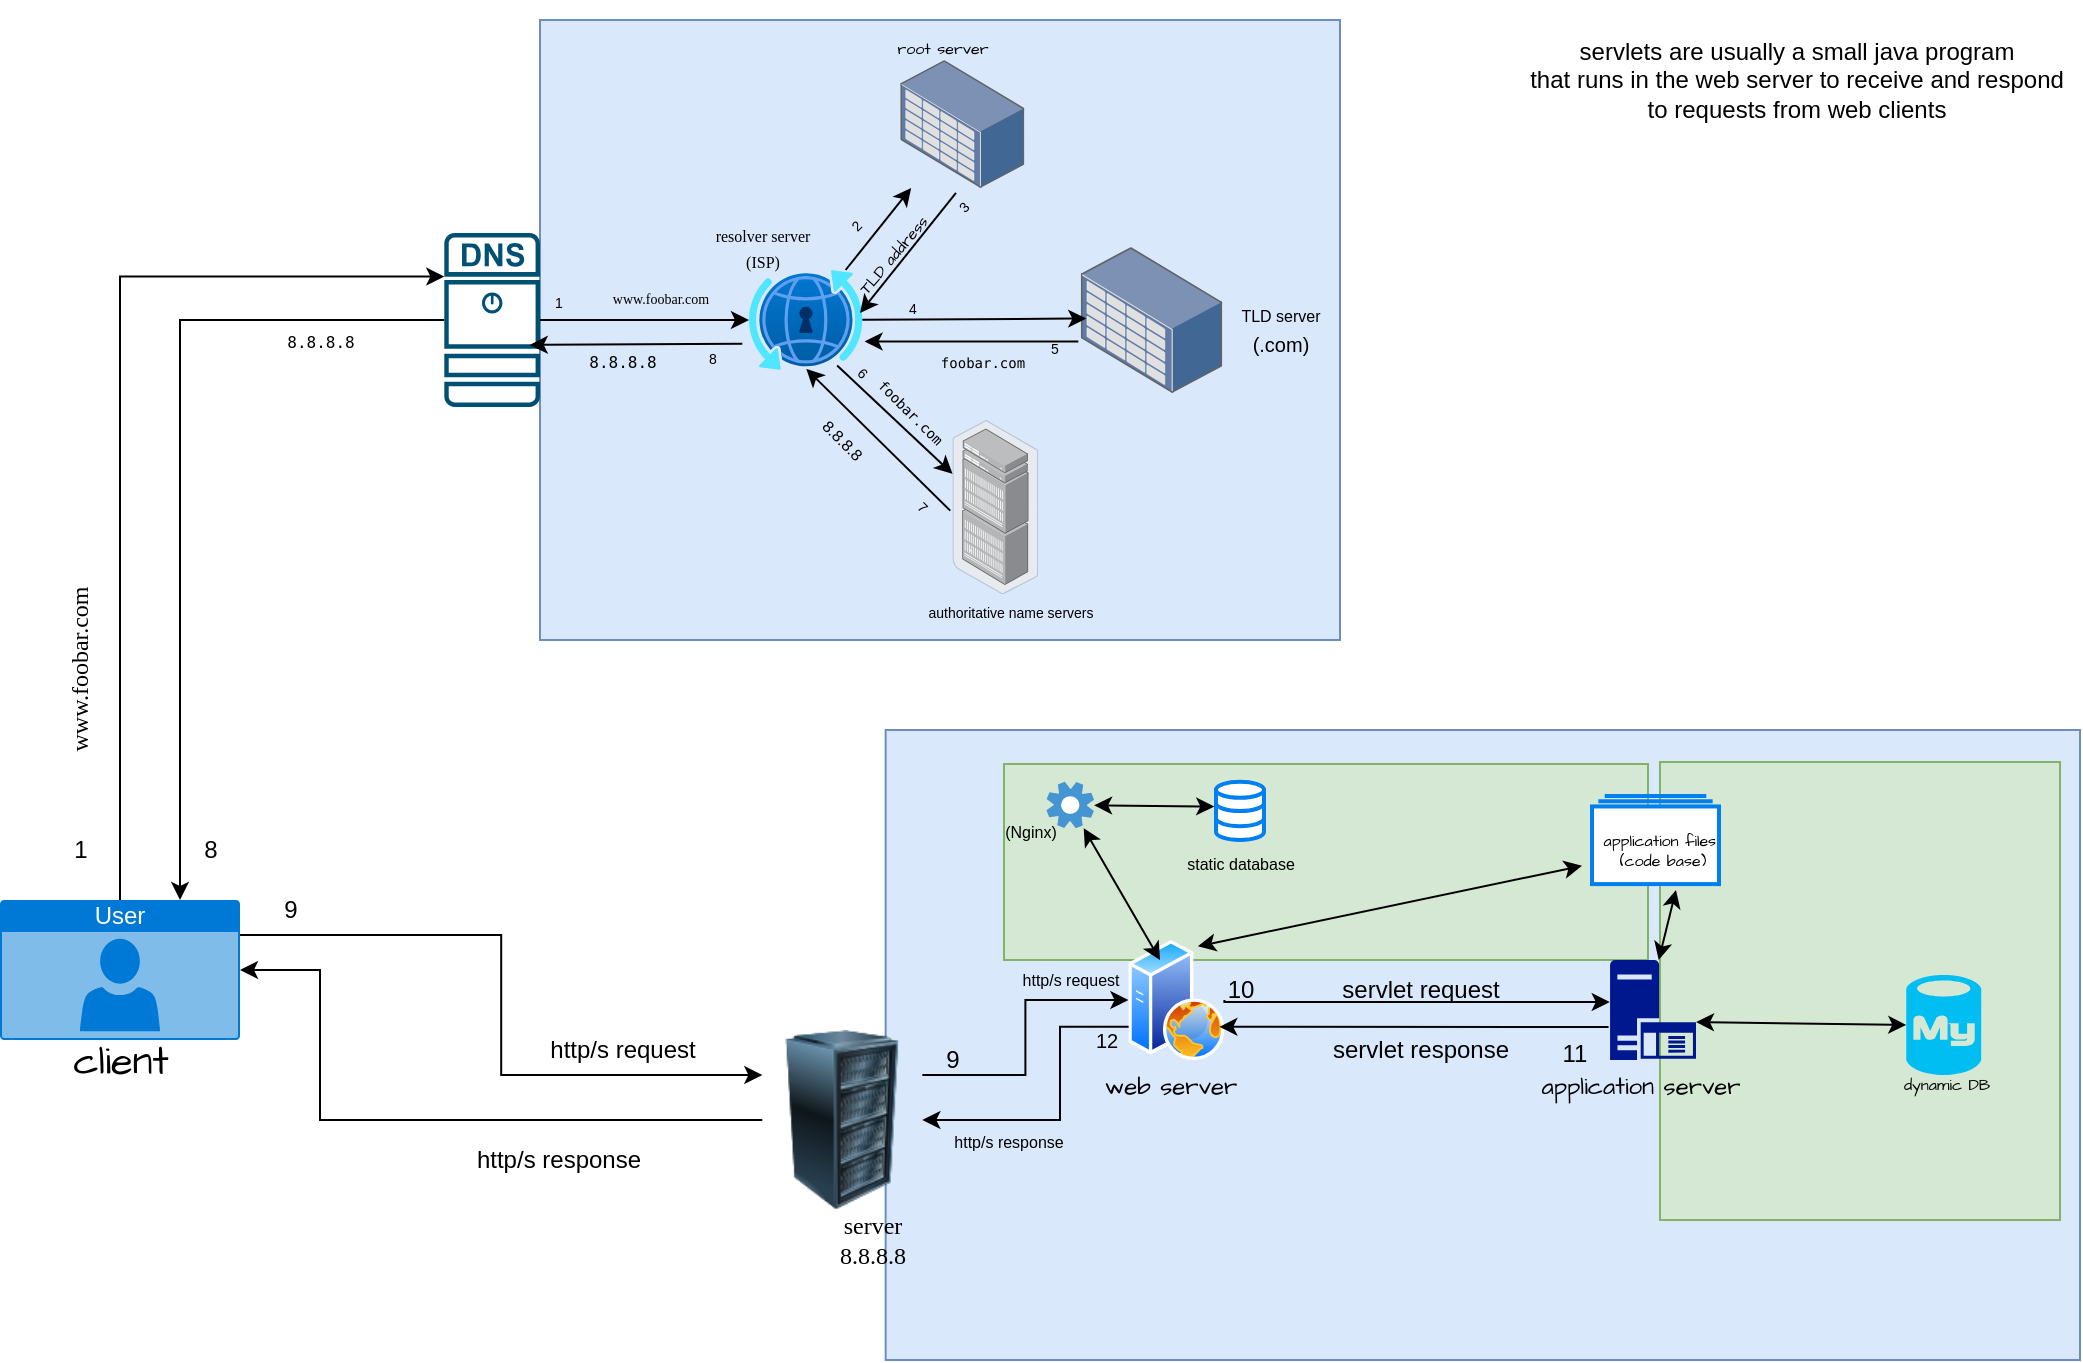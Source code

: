 <mxfile version="21.6.9" type="google">
  <diagram name="Page-1" id="xzg7ArDctdNY0dsmXSv6">
    <mxGraphModel grid="0" page="0" gridSize="10" guides="1" tooltips="1" connect="1" arrows="1" fold="1" pageScale="1" pageWidth="850" pageHeight="1100" math="0" shadow="0">
      <root>
        <mxCell id="0" />
        <mxCell id="1" parent="0" />
        <mxCell id="V3iOzKDFbdUMj6TOhD_W-8" value="" style="rounded=0;whiteSpace=wrap;html=1;fillColor=#dae8fc;strokeColor=#6c8ebf;" vertex="1" parent="1">
          <mxGeometry x="302.82" y="735" width="597.18" height="315" as="geometry" />
        </mxCell>
        <mxCell id="uDKXR9ngatvno00agGEQ-102" value="" style="rounded=0;whiteSpace=wrap;html=1;fillColor=#d5e8d4;strokeColor=#82b366;" vertex="1" parent="1">
          <mxGeometry x="690" y="751" width="200" height="229" as="geometry" />
        </mxCell>
        <mxCell id="uDKXR9ngatvno00agGEQ-91" value="" style="rounded=0;whiteSpace=wrap;html=1;fillColor=#d5e8d4;strokeColor=#82b366;" vertex="1" parent="1">
          <mxGeometry x="362" y="752" width="322" height="98" as="geometry" />
        </mxCell>
        <mxCell id="uDKXR9ngatvno00agGEQ-77" value="" style="rounded=0;whiteSpace=wrap;html=1;fillColor=#dae8fc;strokeColor=#6c8ebf;" vertex="1" parent="1">
          <mxGeometry x="130" y="380" width="400" height="310" as="geometry" />
        </mxCell>
        <mxCell id="uDKXR9ngatvno00agGEQ-33" style="edgeStyle=orthogonalEdgeStyle;rounded=0;orthogonalLoop=1;jettySize=auto;html=1;exitX=0.5;exitY=0;exitDx=0;exitDy=0;exitPerimeter=0;entryX=0;entryY=0.25;entryDx=0;entryDy=0;entryPerimeter=0;" edge="1" parent="1" source="uDKXR9ngatvno00agGEQ-2" target="uDKXR9ngatvno00agGEQ-32">
          <mxGeometry relative="1" as="geometry" />
        </mxCell>
        <mxCell id="uDKXR9ngatvno00agGEQ-80" style="edgeStyle=orthogonalEdgeStyle;rounded=0;orthogonalLoop=1;jettySize=auto;html=1;exitX=1;exitY=0.25;exitDx=0;exitDy=0;exitPerimeter=0;entryX=0;entryY=0.25;entryDx=0;entryDy=0;" edge="1" parent="1" source="uDKXR9ngatvno00agGEQ-2" target="uDKXR9ngatvno00agGEQ-3">
          <mxGeometry relative="1" as="geometry" />
        </mxCell>
        <mxCell id="uDKXR9ngatvno00agGEQ-2" value="User" style="html=1;whiteSpace=wrap;strokeColor=none;fillColor=#0079D6;labelPosition=center;verticalLabelPosition=middle;verticalAlign=top;align=center;fontSize=12;outlineConnect=0;spacingTop=-6;fontColor=#FFFFFF;shape=mxgraph.sitemap.user;rounded=0;" vertex="1" parent="1">
          <mxGeometry x="-140" y="820" width="120" height="70" as="geometry" />
        </mxCell>
        <mxCell id="uDKXR9ngatvno00agGEQ-82" style="edgeStyle=orthogonalEdgeStyle;rounded=0;orthogonalLoop=1;jettySize=auto;html=1;" edge="1" parent="1" source="uDKXR9ngatvno00agGEQ-3" target="uDKXR9ngatvno00agGEQ-2">
          <mxGeometry relative="1" as="geometry">
            <Array as="points">
              <mxPoint x="20" y="930" />
              <mxPoint x="20" y="855" />
            </Array>
          </mxGeometry>
        </mxCell>
        <mxCell id="uDKXR9ngatvno00agGEQ-97" style="edgeStyle=orthogonalEdgeStyle;rounded=0;orthogonalLoop=1;jettySize=auto;html=1;exitX=1;exitY=0.25;exitDx=0;exitDy=0;entryX=0;entryY=0.5;entryDx=0;entryDy=0;" edge="1" parent="1" source="uDKXR9ngatvno00agGEQ-3" target="uDKXR9ngatvno00agGEQ-5">
          <mxGeometry relative="1" as="geometry" />
        </mxCell>
        <mxCell id="uDKXR9ngatvno00agGEQ-3" value="" style="image;html=1;image=img/lib/clip_art/computers/Server_Rack_128x128.png;rounded=0;" vertex="1" parent="1">
          <mxGeometry x="241.16" y="885" width="80" height="90" as="geometry" />
        </mxCell>
        <mxCell id="uDKXR9ngatvno00agGEQ-101" style="edgeStyle=orthogonalEdgeStyle;rounded=0;orthogonalLoop=1;jettySize=auto;html=1;exitX=1;exitY=0.5;exitDx=0;exitDy=0;entryX=-0.003;entryY=0.42;entryDx=0;entryDy=0;entryPerimeter=0;" edge="1" parent="1" source="uDKXR9ngatvno00agGEQ-5" target="uDKXR9ngatvno00agGEQ-99">
          <mxGeometry relative="1" as="geometry">
            <Array as="points">
              <mxPoint x="472" y="871" />
            </Array>
          </mxGeometry>
        </mxCell>
        <mxCell id="V3iOzKDFbdUMj6TOhD_W-13" style="edgeStyle=orthogonalEdgeStyle;rounded=0;orthogonalLoop=1;jettySize=auto;html=1;exitX=0;exitY=0.75;exitDx=0;exitDy=0;" edge="1" parent="1" source="uDKXR9ngatvno00agGEQ-5" target="uDKXR9ngatvno00agGEQ-3">
          <mxGeometry relative="1" as="geometry">
            <Array as="points">
              <mxPoint x="390" y="883" />
              <mxPoint x="390" y="930" />
            </Array>
          </mxGeometry>
        </mxCell>
        <mxCell id="uDKXR9ngatvno00agGEQ-5" value="" style="image;aspect=fixed;perimeter=ellipsePerimeter;html=1;align=center;shadow=0;dashed=0;spacingTop=3;image=img/lib/active_directory/web_server.svg;rounded=0;" vertex="1" parent="1">
          <mxGeometry x="424.21" y="840" width="48" height="60" as="geometry" />
        </mxCell>
        <mxCell id="uDKXR9ngatvno00agGEQ-9" value="&lt;div style=&quot;font-size: 12px;&quot;&gt;&lt;font style=&quot;font-size: 12px;&quot;&gt;www.foobar.com&lt;/font&gt;&lt;/div&gt;" style="text;html=1;align=center;verticalAlign=middle;resizable=0;points=[];autosize=1;strokeColor=none;fillColor=none;fontSize=20;fontFamily=Verdana;rounded=0;rotation=-90;" vertex="1" parent="1">
          <mxGeometry x="-160" y="690" width="120" height="30" as="geometry" />
        </mxCell>
        <mxCell id="uDKXR9ngatvno00agGEQ-10" value="&lt;div style=&quot;font-size: 7px;&quot;&gt;&lt;font size=&quot;1&quot;&gt;&lt;code style=&quot;font-size: 7px;&quot;&gt;foobar.com&lt;/code&gt;&lt;/font&gt;&lt;/div&gt;" style="text;html=1;align=center;verticalAlign=middle;resizable=0;points=[];autosize=1;strokeColor=none;fillColor=none;fontSize=10;fontFamily=Architects Daughter;rounded=0;rotation=0;" vertex="1" parent="1">
          <mxGeometry x="316.16" y="535" width="70" height="30" as="geometry" />
        </mxCell>
        <mxCell id="uDKXR9ngatvno00agGEQ-11" value="&lt;div style=&quot;font-size: 8px;&quot;&gt;&lt;font size=&quot;1&quot;&gt;&lt;code style=&quot;font-size: 8px;&quot;&gt;8.8.8.8&lt;/code&gt;&lt;/font&gt;&lt;/div&gt;" style="text;html=1;align=center;verticalAlign=middle;resizable=0;points=[];autosize=1;strokeColor=none;fillColor=none;fontSize=20;fontFamily=Architects Daughter;rounded=0;" vertex="1" parent="1">
          <mxGeometry x="141" y="535" width="60" height="30" as="geometry" />
        </mxCell>
        <mxCell id="uDKXR9ngatvno00agGEQ-13" value="&lt;font style=&quot;font-size: 12px;&quot;&gt;web server&lt;/font&gt;" style="text;html=1;align=center;verticalAlign=middle;resizable=0;points=[];autosize=1;strokeColor=none;fillColor=none;fontSize=20;fontFamily=Architects Daughter;rounded=0;" vertex="1" parent="1">
          <mxGeometry x="400.37" y="890" width="90" height="40" as="geometry" />
        </mxCell>
        <mxCell id="uDKXR9ngatvno00agGEQ-17" value="server&lt;br style=&quot;font-size: 12px;&quot;&gt;8.8.8.8" style="text;html=1;align=center;verticalAlign=middle;resizable=0;points=[];autosize=1;strokeColor=none;fillColor=none;fontSize=12;fontFamily=Verdana;rounded=0;" vertex="1" parent="1">
          <mxGeometry x="261.16" y="970" width="70" height="40" as="geometry" />
        </mxCell>
        <mxCell id="uDKXR9ngatvno00agGEQ-19" value="client" style="text;html=1;align=center;verticalAlign=middle;resizable=0;points=[];autosize=1;strokeColor=none;fillColor=none;fontSize=20;fontFamily=Architects Daughter;rounded=0;" vertex="1" parent="1">
          <mxGeometry x="-115" y="880" width="70" height="40" as="geometry" />
        </mxCell>
        <mxCell id="uDKXR9ngatvno00agGEQ-20" value="" style="image;aspect=fixed;html=1;points=[];align=center;fontSize=12;image=img/lib/azure2/networking/DNS_Private_Resolver.svg;hachureGap=4;fontFamily=Architects Daughter;fontSource=https%3A%2F%2Ffonts.googleapis.com%2Fcss%3Ffamily%3DArchitects%2BDaughter;rounded=0;" vertex="1" parent="1">
          <mxGeometry x="234.49" y="505" width="56.67" height="50" as="geometry" />
        </mxCell>
        <mxCell id="uDKXR9ngatvno00agGEQ-21" value="&lt;font style=&quot;font-size: 8px;&quot; face=&quot;Verdana&quot;&gt;resolver server&lt;br&gt;&lt;/font&gt;&lt;div style=&quot;font-size: 8px;&quot; align=&quot;center&quot;&gt;&lt;font style=&quot;font-size: 8px;&quot; face=&quot;Verdana&quot;&gt; (ISP)&lt;/font&gt;&lt;/div&gt;" style="text;html=1;align=center;verticalAlign=middle;resizable=0;points=[];autosize=1;strokeColor=none;fillColor=none;fontSize=20;fontFamily=Architects Daughter;rounded=0;" vertex="1" parent="1">
          <mxGeometry x="201.0" y="464" width="80" height="50" as="geometry" />
        </mxCell>
        <mxCell id="uDKXR9ngatvno00agGEQ-26" value="" style="image;points=[];aspect=fixed;html=1;align=center;shadow=0;dashed=0;image=img/lib/allied_telesis/storage/Datacenter_Server_Storage_Unit_Large.svg;" vertex="1" parent="1">
          <mxGeometry x="310.13" y="400" width="62.06" height="64" as="geometry" />
        </mxCell>
        <mxCell id="uDKXR9ngatvno00agGEQ-27" value="&lt;font style=&quot;font-size: 8px;&quot;&gt;root&lt;font style=&quot;font-size: 8px;&quot;&gt; server&lt;br&gt;&lt;/font&gt;&lt;/font&gt;" style="text;html=1;align=center;verticalAlign=middle;resizable=0;points=[];autosize=1;strokeColor=none;fillColor=none;fontSize=20;fontFamily=Architects Daughter;rounded=0;" vertex="1" parent="1">
          <mxGeometry x="296.16" y="370" width="70" height="40" as="geometry" />
        </mxCell>
        <mxCell id="uDKXR9ngatvno00agGEQ-30" value="" style="endArrow=classic;html=1;rounded=0;" edge="1" parent="1" source="uDKXR9ngatvno00agGEQ-20" target="uDKXR9ngatvno00agGEQ-26">
          <mxGeometry width="50" height="50" relative="1" as="geometry">
            <mxPoint x="271.16" y="490" as="sourcePoint" />
            <mxPoint x="321.16" y="440" as="targetPoint" />
          </mxGeometry>
        </mxCell>
        <mxCell id="uDKXR9ngatvno00agGEQ-74" style="edgeStyle=orthogonalEdgeStyle;rounded=0;orthogonalLoop=1;jettySize=auto;html=1;exitX=0;exitY=0.5;exitDx=0;exitDy=0;exitPerimeter=0;entryX=0.75;entryY=0;entryDx=0;entryDy=0;entryPerimeter=0;" edge="1" parent="1" source="uDKXR9ngatvno00agGEQ-32" target="uDKXR9ngatvno00agGEQ-2">
          <mxGeometry relative="1" as="geometry" />
        </mxCell>
        <mxCell id="uDKXR9ngatvno00agGEQ-32" value="" style="sketch=0;points=[[0.015,0.015,0],[0.985,0.015,0],[0.985,0.985,0],[0.015,0.985,0],[0.25,0,0],[0.5,0,0],[0.75,0,0],[1,0.25,0],[1,0.5,0],[1,0.75,0],[0.75,1,0],[0.5,1,0],[0.25,1,0],[0,0.75,0],[0,0.5,0],[0,0.25,0]];verticalLabelPosition=bottom;html=1;verticalAlign=top;aspect=fixed;align=center;pointerEvents=1;shape=mxgraph.cisco19.dns_server;fillColor=#005073;strokeColor=none;" vertex="1" parent="1">
          <mxGeometry x="82.15" y="486.5" width="47.85" height="87" as="geometry" />
        </mxCell>
        <mxCell id="uDKXR9ngatvno00agGEQ-34" value="" style="image;points=[];aspect=fixed;html=1;align=center;shadow=0;dashed=0;image=img/lib/allied_telesis/storage/Datacenter_Server_Storage_Unit_Large.svg;" vertex="1" parent="1">
          <mxGeometry x="400.37" y="493.5" width="70.79" height="73" as="geometry" />
        </mxCell>
        <mxCell id="uDKXR9ngatvno00agGEQ-35" value="&lt;font style=&quot;font-size: 8px;&quot;&gt;TLD server&lt;/font&gt;&lt;br&gt;&lt;font style=&quot;font-size: 10px;&quot;&gt;(.com)&lt;/font&gt;" style="text;html=1;align=center;verticalAlign=middle;resizable=0;points=[];autosize=1;strokeColor=none;fillColor=none;" vertex="1" parent="1">
          <mxGeometry x="470.0" y="513.5" width="60" height="40" as="geometry" />
        </mxCell>
        <mxCell id="uDKXR9ngatvno00agGEQ-39" value="&lt;div style=&quot;font-size: 7px;&quot;&gt;2&lt;/div&gt;" style="text;html=1;align=center;verticalAlign=middle;resizable=0;points=[];autosize=1;strokeColor=none;fillColor=none;fontSize=7;rotation=-45;" vertex="1" parent="1">
          <mxGeometry x="272.82" y="473.5" width="30" height="20" as="geometry" />
        </mxCell>
        <mxCell id="uDKXR9ngatvno00agGEQ-41" value="" style="endArrow=classic;html=1;rounded=0;" edge="1" parent="1" source="uDKXR9ngatvno00agGEQ-32" target="uDKXR9ngatvno00agGEQ-20">
          <mxGeometry width="50" height="50" relative="1" as="geometry">
            <mxPoint x="130" y="530" as="sourcePoint" />
            <mxPoint x="211.16" y="530" as="targetPoint" />
          </mxGeometry>
        </mxCell>
        <mxCell id="uDKXR9ngatvno00agGEQ-43" value="&lt;font style=&quot;font-size: 7px;&quot;&gt;1&lt;/font&gt;" style="text;html=1;align=center;verticalAlign=middle;resizable=0;points=[];autosize=1;strokeColor=none;fillColor=none;rotation=0;" vertex="1" parent="1">
          <mxGeometry x="124.49" y="505" width="30" height="30" as="geometry" />
        </mxCell>
        <mxCell id="uDKXR9ngatvno00agGEQ-44" value="" style="endArrow=classic;html=1;rounded=0;entryX=0.98;entryY=0.429;entryDx=0;entryDy=0;entryPerimeter=0;exitX=0.449;exitY=1.038;exitDx=0;exitDy=0;exitPerimeter=0;" edge="1" parent="1" source="uDKXR9ngatvno00agGEQ-26" target="uDKXR9ngatvno00agGEQ-20">
          <mxGeometry width="50" height="50" relative="1" as="geometry">
            <mxPoint x="293.16" y="515" as="sourcePoint" />
            <mxPoint x="325.16" y="474" as="targetPoint" />
          </mxGeometry>
        </mxCell>
        <mxCell id="uDKXR9ngatvno00agGEQ-46" value="3" style="text;html=1;align=center;verticalAlign=middle;resizable=0;points=[];autosize=1;strokeColor=none;fillColor=none;fontSize=7;rotation=-45;" vertex="1" parent="1">
          <mxGeometry x="327.37" y="464" width="30" height="20" as="geometry" />
        </mxCell>
        <mxCell id="uDKXR9ngatvno00agGEQ-51" value="" style="endArrow=classic;html=1;rounded=0;entryX=0.039;entryY=0.49;entryDx=0;entryDy=0;entryPerimeter=0;" edge="1" parent="1" source="uDKXR9ngatvno00agGEQ-20" target="uDKXR9ngatvno00agGEQ-34">
          <mxGeometry width="50" height="50" relative="1" as="geometry">
            <mxPoint x="348.16" y="476" as="sourcePoint" />
            <mxPoint x="300.16" y="536" as="targetPoint" />
          </mxGeometry>
        </mxCell>
        <mxCell id="uDKXR9ngatvno00agGEQ-52" value="4" style="text;html=1;align=center;verticalAlign=middle;resizable=0;points=[];autosize=1;strokeColor=none;fillColor=none;fontSize=7;rotation=0;" vertex="1" parent="1">
          <mxGeometry x="301" y="515" width="30" height="20" as="geometry" />
        </mxCell>
        <mxCell id="uDKXR9ngatvno00agGEQ-55" value="" style="endArrow=classic;html=1;rounded=0;exitX=-0.017;exitY=0.647;exitDx=0;exitDy=0;exitPerimeter=0;entryX=1.02;entryY=0.714;entryDx=0;entryDy=0;entryPerimeter=0;" edge="1" parent="1" source="uDKXR9ngatvno00agGEQ-34" target="uDKXR9ngatvno00agGEQ-20">
          <mxGeometry width="50" height="50" relative="1" as="geometry">
            <mxPoint x="301.16" y="540" as="sourcePoint" />
            <mxPoint x="413.16" y="539" as="targetPoint" />
          </mxGeometry>
        </mxCell>
        <mxCell id="uDKXR9ngatvno00agGEQ-56" value="5" style="text;html=1;align=center;verticalAlign=middle;resizable=0;points=[];autosize=1;strokeColor=none;fillColor=none;fontSize=7;rotation=0;" vertex="1" parent="1">
          <mxGeometry x="372.19" y="535" width="30" height="20" as="geometry" />
        </mxCell>
        <mxCell id="uDKXR9ngatvno00agGEQ-58" value="" style="image;points=[];aspect=fixed;html=1;align=center;shadow=0;dashed=0;image=img/lib/allied_telesis/storage/Datacenter_Server_Rack_EoR.svg;" vertex="1" parent="1">
          <mxGeometry x="336.16" y="580" width="43.05" height="87" as="geometry" />
        </mxCell>
        <mxCell id="uDKXR9ngatvno00agGEQ-59" value="" style="endArrow=classic;html=1;rounded=0;exitX=-0.024;exitY=0.521;exitDx=0;exitDy=0;exitPerimeter=0;entryX=0.506;entryY=0.989;entryDx=0;entryDy=0;entryPerimeter=0;" edge="1" parent="1" source="uDKXR9ngatvno00agGEQ-58" target="uDKXR9ngatvno00agGEQ-20">
          <mxGeometry width="50" height="50" relative="1" as="geometry">
            <mxPoint x="270" y="560" as="sourcePoint" />
            <mxPoint x="310.13" y="610" as="targetPoint" />
          </mxGeometry>
        </mxCell>
        <mxCell id="uDKXR9ngatvno00agGEQ-60" value="" style="endArrow=classic;html=1;rounded=0;entryX=0.003;entryY=0.31;entryDx=0;entryDy=0;entryPerimeter=0;exitX=0.778;exitY=0.954;exitDx=0;exitDy=0;exitPerimeter=0;" edge="1" parent="1" source="uDKXR9ngatvno00agGEQ-20" target="uDKXR9ngatvno00agGEQ-58">
          <mxGeometry width="50" height="50" relative="1" as="geometry">
            <mxPoint x="216" y="580" as="sourcePoint" />
            <mxPoint x="320" y="580" as="targetPoint" />
          </mxGeometry>
        </mxCell>
        <mxCell id="uDKXR9ngatvno00agGEQ-61" value="&lt;font style=&quot;font-size: 7px;&quot;&gt;authoritative name servers &lt;/font&gt;" style="text;html=1;align=center;verticalAlign=middle;resizable=0;points=[];autosize=1;strokeColor=none;fillColor=none;" vertex="1" parent="1">
          <mxGeometry x="310.13" y="660" width="110" height="30" as="geometry" />
        </mxCell>
        <mxCell id="uDKXR9ngatvno00agGEQ-63" value="6" style="text;html=1;align=center;verticalAlign=middle;resizable=0;points=[];autosize=1;strokeColor=none;fillColor=none;fontSize=7;rotation=45;" vertex="1" parent="1">
          <mxGeometry x="276.16" y="546.5" width="30" height="20" as="geometry" />
        </mxCell>
        <mxCell id="uDKXR9ngatvno00agGEQ-64" value="&lt;div&gt;7&lt;/div&gt;" style="text;html=1;align=center;verticalAlign=middle;resizable=0;points=[];autosize=1;strokeColor=none;fillColor=none;fontSize=7;rotation=45;" vertex="1" parent="1">
          <mxGeometry x="306.16" y="613.5" width="30" height="20" as="geometry" />
        </mxCell>
        <mxCell id="uDKXR9ngatvno00agGEQ-66" value="&lt;div style=&quot;font-size: 8px;&quot;&gt;&lt;font style=&quot;font-size: 8px;&quot;&gt;8.8.8.8&lt;/font&gt;&lt;/div&gt;" style="text;html=1;align=center;verticalAlign=middle;resizable=0;points=[];autosize=1;strokeColor=none;fillColor=none;rotation=45;" vertex="1" parent="1">
          <mxGeometry x="256.16" y="580" width="50" height="20" as="geometry" />
        </mxCell>
        <mxCell id="uDKXR9ngatvno00agGEQ-68" value="" style="endArrow=classic;html=1;rounded=0;entryX=0.893;entryY=0.643;entryDx=0;entryDy=0;entryPerimeter=0;exitX=-0.059;exitY=0.737;exitDx=0;exitDy=0;exitPerimeter=0;" edge="1" parent="1" source="uDKXR9ngatvno00agGEQ-20" target="uDKXR9ngatvno00agGEQ-32">
          <mxGeometry width="50" height="50" relative="1" as="geometry">
            <mxPoint x="140" y="540" as="sourcePoint" />
            <mxPoint x="244" y="540" as="targetPoint" />
          </mxGeometry>
        </mxCell>
        <mxCell id="uDKXR9ngatvno00agGEQ-70" value="&lt;div style=&quot;font-size: 7px;&quot;&gt;8&lt;/div&gt;" style="text;html=1;align=center;verticalAlign=middle;resizable=0;points=[];autosize=1;strokeColor=none;fillColor=none;rotation=0;fontSize=7;" vertex="1" parent="1">
          <mxGeometry x="201.0" y="540" width="30" height="20" as="geometry" />
        </mxCell>
        <mxCell id="uDKXR9ngatvno00agGEQ-71" value="&lt;div style=&quot;font-size: 7px;&quot;&gt;&lt;font size=&quot;1&quot;&gt;&lt;code style=&quot;font-size: 7px;&quot;&gt;foobar.com&lt;/code&gt;&lt;/font&gt;&lt;/div&gt;" style="text;html=1;align=center;verticalAlign=middle;resizable=0;points=[];autosize=1;strokeColor=none;fillColor=none;fontSize=10;fontFamily=Architects Daughter;rounded=0;rotation=45;" vertex="1" parent="1">
          <mxGeometry x="281" y="560" width="70" height="30" as="geometry" />
        </mxCell>
        <mxCell id="uDKXR9ngatvno00agGEQ-75" value="&lt;div style=&quot;font-size: 8px;&quot;&gt;&lt;font size=&quot;1&quot;&gt;&lt;code style=&quot;font-size: 8px;&quot;&gt;8.8.8.8&lt;/code&gt;&lt;/font&gt;&lt;/div&gt;" style="text;html=1;align=center;verticalAlign=middle;resizable=0;points=[];autosize=1;strokeColor=none;fillColor=none;fontSize=20;fontFamily=Architects Daughter;rounded=0;" vertex="1" parent="1">
          <mxGeometry x="-10" y="525" width="60" height="30" as="geometry" />
        </mxCell>
        <mxCell id="uDKXR9ngatvno00agGEQ-76" value="&lt;div style=&quot;font-size: 7px;&quot;&gt;&lt;font style=&quot;font-size: 7px;&quot;&gt;www.foobar.com&lt;/font&gt;&lt;/div&gt;" style="text;html=1;align=center;verticalAlign=middle;resizable=0;points=[];autosize=1;strokeColor=none;fillColor=none;fontSize=7;fontFamily=Verdana;rounded=0;rotation=0;" vertex="1" parent="1">
          <mxGeometry x="150" y="510" width="80" height="20" as="geometry" />
        </mxCell>
        <mxCell id="uDKXR9ngatvno00agGEQ-78" value="1" style="text;html=1;align=center;verticalAlign=middle;resizable=0;points=[];autosize=1;strokeColor=none;fillColor=none;" vertex="1" parent="1">
          <mxGeometry x="-115" y="780" width="30" height="30" as="geometry" />
        </mxCell>
        <mxCell id="uDKXR9ngatvno00agGEQ-79" value="8" style="text;html=1;align=center;verticalAlign=middle;resizable=0;points=[];autosize=1;strokeColor=none;fillColor=none;" vertex="1" parent="1">
          <mxGeometry x="-50" y="780" width="30" height="30" as="geometry" />
        </mxCell>
        <mxCell id="uDKXR9ngatvno00agGEQ-81" value="http/s request" style="text;html=1;align=center;verticalAlign=middle;resizable=0;points=[];autosize=1;strokeColor=none;fillColor=none;" vertex="1" parent="1">
          <mxGeometry x="121" y="880" width="100" height="30" as="geometry" />
        </mxCell>
        <mxCell id="uDKXR9ngatvno00agGEQ-83" value="http/s response" style="text;html=1;align=center;verticalAlign=middle;resizable=0;points=[];autosize=1;strokeColor=none;fillColor=none;" vertex="1" parent="1">
          <mxGeometry x="84.49" y="935" width="110" height="30" as="geometry" />
        </mxCell>
        <mxCell id="uDKXR9ngatvno00agGEQ-84" value="9" style="text;html=1;align=center;verticalAlign=middle;resizable=0;points=[];autosize=1;strokeColor=none;fillColor=none;" vertex="1" parent="1">
          <mxGeometry x="-10" y="810" width="30" height="30" as="geometry" />
        </mxCell>
        <mxCell id="uDKXR9ngatvno00agGEQ-85" value="" style="shadow=0;dashed=0;html=1;strokeColor=none;fillColor=#4495D1;labelPosition=center;verticalLabelPosition=bottom;verticalAlign=top;align=center;outlineConnect=0;shape=mxgraph.veeam.2d.service;" vertex="1" parent="1">
          <mxGeometry x="383.21" y="760.9" width="23.84" height="23.2" as="geometry" />
        </mxCell>
        <mxCell id="uDKXR9ngatvno00agGEQ-86" value="&lt;div style=&quot;font-size: 11px;&quot;&gt;&lt;font style=&quot;font-size: 8px;&quot;&gt;(Nginx)&lt;/font&gt;&lt;/div&gt;" style="text;html=1;align=center;verticalAlign=middle;resizable=0;points=[];autosize=1;strokeColor=none;fillColor=none;" vertex="1" parent="1">
          <mxGeometry x="350.37" y="770.0" width="50" height="30" as="geometry" />
        </mxCell>
        <mxCell id="uDKXR9ngatvno00agGEQ-87" value="" style="html=1;verticalLabelPosition=bottom;align=center;labelBackgroundColor=#ffffff;verticalAlign=top;strokeWidth=2;strokeColor=#0080F0;shadow=0;dashed=0;shape=mxgraph.ios7.icons.data;" vertex="1" parent="1">
          <mxGeometry x="468" y="760.9" width="24" height="29.1" as="geometry" />
        </mxCell>
        <mxCell id="uDKXR9ngatvno00agGEQ-88" value="static database" style="text;html=1;align=center;verticalAlign=middle;resizable=0;points=[];autosize=1;strokeColor=none;fillColor=none;fontSize=8;" vertex="1" parent="1">
          <mxGeometry x="440" y="792.05" width="80" height="20" as="geometry" />
        </mxCell>
        <mxCell id="uDKXR9ngatvno00agGEQ-92" value="" style="endArrow=classic;startArrow=classic;html=1;rounded=0;entryX=0.329;entryY=0.167;entryDx=0;entryDy=0;entryPerimeter=0;" edge="1" parent="1" source="uDKXR9ngatvno00agGEQ-85" target="uDKXR9ngatvno00agGEQ-5">
          <mxGeometry width="50" height="50" relative="1" as="geometry">
            <mxPoint x="380" y="850" as="sourcePoint" />
            <mxPoint x="430" y="800" as="targetPoint" />
          </mxGeometry>
        </mxCell>
        <mxCell id="uDKXR9ngatvno00agGEQ-95" value="" style="endArrow=classic;startArrow=classic;html=1;rounded=0;entryX=-0.036;entryY=0.426;entryDx=0;entryDy=0;entryPerimeter=0;" edge="1" parent="1" source="uDKXR9ngatvno00agGEQ-85" target="uDKXR9ngatvno00agGEQ-87">
          <mxGeometry width="50" height="50" relative="1" as="geometry">
            <mxPoint x="360" y="970" as="sourcePoint" />
            <mxPoint x="410" y="920" as="targetPoint" />
          </mxGeometry>
        </mxCell>
        <mxCell id="uDKXR9ngatvno00agGEQ-98" value="9" style="text;html=1;align=center;verticalAlign=middle;resizable=0;points=[];autosize=1;strokeColor=none;fillColor=none;" vertex="1" parent="1">
          <mxGeometry x="321" y="885" width="30" height="30" as="geometry" />
        </mxCell>
        <mxCell id="uDKXR9ngatvno00agGEQ-99" value="" style="aspect=fixed;pointerEvents=1;shadow=0;dashed=0;html=1;strokeColor=none;labelPosition=center;verticalLabelPosition=bottom;verticalAlign=top;align=center;fillColor=#00188D;shape=mxgraph.mscae.enterprise.application_server;rounded=0;" vertex="1" parent="1">
          <mxGeometry x="665" y="850" width="43" height="50" as="geometry" />
        </mxCell>
        <mxCell id="uDKXR9ngatvno00agGEQ-100" value="&lt;font style=&quot;font-size: 12px;&quot;&gt;application server&lt;/font&gt;" style="text;html=1;align=center;verticalAlign=middle;resizable=0;points=[];autosize=1;strokeColor=none;fillColor=none;fontSize=20;fontFamily=Architects Daughter;rounded=0;" vertex="1" parent="1">
          <mxGeometry x="620" y="890" width="120" height="40" as="geometry" />
        </mxCell>
        <mxCell id="uDKXR9ngatvno00agGEQ-103" value="" style="endArrow=classic;html=1;rounded=0;entryX=1;entryY=0.75;entryDx=0;entryDy=0;exitX=-0.017;exitY=0.671;exitDx=0;exitDy=0;exitPerimeter=0;" edge="1" parent="1" source="uDKXR9ngatvno00agGEQ-99" target="uDKXR9ngatvno00agGEQ-5">
          <mxGeometry width="50" height="50" relative="1" as="geometry">
            <mxPoint x="560" y="1010" as="sourcePoint" />
            <mxPoint x="610" y="960" as="targetPoint" />
          </mxGeometry>
        </mxCell>
        <mxCell id="uDKXR9ngatvno00agGEQ-107" value="&lt;font style=&quot;font-size: 8px;&quot;&gt;dynamic&lt;/font&gt;&lt;font style=&quot;font-size: 8px;&quot;&gt; DB&lt;/font&gt;" style="text;html=1;align=center;verticalAlign=middle;resizable=0;points=[];autosize=1;strokeColor=none;fillColor=none;fontSize=20;fontFamily=Architects Daughter;rounded=0;" vertex="1" parent="1">
          <mxGeometry x="798" y="887.5" width="70" height="40" as="geometry" />
        </mxCell>
        <mxCell id="uDKXR9ngatvno00agGEQ-109" value="" style="verticalLabelPosition=bottom;html=1;verticalAlign=top;align=center;strokeColor=none;fillColor=#00BEF2;shape=mxgraph.azure.mysql_database;" vertex="1" parent="1">
          <mxGeometry x="813.13" y="857.5" width="37.5" height="50" as="geometry" />
        </mxCell>
        <mxCell id="V3iOzKDFbdUMj6TOhD_W-1" value="&lt;div&gt;10&lt;/div&gt;" style="text;html=1;align=center;verticalAlign=middle;resizable=0;points=[];autosize=1;strokeColor=none;fillColor=none;" vertex="1" parent="1">
          <mxGeometry x="460" y="850" width="40" height="30" as="geometry" />
        </mxCell>
        <mxCell id="V3iOzKDFbdUMj6TOhD_W-2" value="servlet request" style="text;html=1;align=center;verticalAlign=middle;resizable=0;points=[];autosize=1;strokeColor=none;fillColor=none;" vertex="1" parent="1">
          <mxGeometry x="520" y="850" width="100" height="30" as="geometry" />
        </mxCell>
        <mxCell id="V3iOzKDFbdUMj6TOhD_W-3" value="servlet response" style="text;html=1;align=center;verticalAlign=middle;resizable=0;points=[];autosize=1;strokeColor=none;fillColor=none;" vertex="1" parent="1">
          <mxGeometry x="515" y="880" width="110" height="30" as="geometry" />
        </mxCell>
        <mxCell id="V3iOzKDFbdUMj6TOhD_W-4" value="" style="html=1;verticalLabelPosition=bottom;align=center;labelBackgroundColor=#ffffff;verticalAlign=top;strokeWidth=2;strokeColor=#0080F0;shadow=0;dashed=0;shape=mxgraph.ios7.icons.folders;rounded=0;" vertex="1" parent="1">
          <mxGeometry x="656" y="768.05" width="63.5" height="44" as="geometry" />
        </mxCell>
        <mxCell id="V3iOzKDFbdUMj6TOhD_W-5" value="&lt;div style=&quot;font-size: 8px;&quot;&gt;&lt;font style=&quot;font-size: 8px;&quot;&gt;application files&amp;nbsp;&lt;/font&gt;&lt;/div&gt;&lt;div style=&quot;font-size: 8px;&quot;&gt;&lt;font style=&quot;font-size: 8px;&quot;&gt;(code base)&lt;/font&gt;&lt;/div&gt;" style="text;html=1;align=center;verticalAlign=middle;resizable=0;points=[];autosize=1;strokeColor=none;fillColor=none;fontSize=20;fontFamily=Architects Daughter;rounded=0;" vertex="1" parent="1">
          <mxGeometry x="651" y="779.55" width="80" height="30" as="geometry" />
        </mxCell>
        <mxCell id="V3iOzKDFbdUMj6TOhD_W-7" value="" style="endArrow=classic;startArrow=classic;html=1;rounded=0;exitX=1;exitY=0.62;exitDx=0;exitDy=0;exitPerimeter=0;entryX=0;entryY=0.5;entryDx=0;entryDy=0;entryPerimeter=0;" edge="1" parent="1" source="uDKXR9ngatvno00agGEQ-99" target="uDKXR9ngatvno00agGEQ-109">
          <mxGeometry width="50" height="50" relative="1" as="geometry">
            <mxPoint x="703" y="874" as="sourcePoint" />
            <mxPoint x="750" y="863" as="targetPoint" />
          </mxGeometry>
        </mxCell>
        <mxCell id="V3iOzKDFbdUMj6TOhD_W-11" value="http/s request" style="text;html=1;align=center;verticalAlign=middle;resizable=0;points=[];autosize=1;strokeColor=none;fillColor=none;fontSize=8;" vertex="1" parent="1">
          <mxGeometry x="360.13" y="850" width="70" height="20" as="geometry" />
        </mxCell>
        <mxCell id="V3iOzKDFbdUMj6TOhD_W-15" value="11" style="text;html=1;align=center;verticalAlign=middle;resizable=0;points=[];autosize=1;strokeColor=none;fillColor=none;" vertex="1" parent="1">
          <mxGeometry x="631" y="884" width="31" height="26" as="geometry" />
        </mxCell>
        <mxCell id="V3iOzKDFbdUMj6TOhD_W-16" value="http/s response" style="text;html=1;align=center;verticalAlign=middle;resizable=0;points=[];autosize=1;strokeColor=none;fillColor=none;fontSize=8;" vertex="1" parent="1">
          <mxGeometry x="327.37" y="930" width="73" height="22" as="geometry" />
        </mxCell>
        <mxCell id="V3iOzKDFbdUMj6TOhD_W-17" value="12" style="text;html=1;align=center;verticalAlign=middle;resizable=0;points=[];autosize=1;strokeColor=none;fillColor=none;fontSize=10;" vertex="1" parent="1">
          <mxGeometry x="398" y="878" width="29" height="24" as="geometry" />
        </mxCell>
        <mxCell id="V3iOzKDFbdUMj6TOhD_W-18" value="TLD address" style="text;html=1;align=center;verticalAlign=middle;resizable=0;points=[];autosize=1;strokeColor=none;fillColor=none;fontSize=8;fontFamily=Architects Daughter;rounded=0;rotation=-50;" vertex="1" parent="1">
          <mxGeometry x="272.82" y="486.5" width="66" height="22" as="geometry" />
        </mxCell>
        <mxCell id="V3iOzKDFbdUMj6TOhD_W-19" value="servlets are usually a small java program &lt;br&gt;that runs in the web server to receive and respond&lt;br&gt;to requests from web clients" style="text;html=1;align=center;verticalAlign=middle;resizable=0;points=[];autosize=1;strokeColor=none;fillColor=none;" vertex="1" parent="1">
          <mxGeometry x="616" y="382" width="284" height="55" as="geometry" />
        </mxCell>
        <mxCell id="V3iOzKDFbdUMj6TOhD_W-26" value="" style="endArrow=classic;startArrow=classic;html=1;rounded=0;" edge="1" parent="1">
          <mxGeometry width="50" height="50" relative="1" as="geometry">
            <mxPoint x="689.353" y="850" as="sourcePoint" />
            <mxPoint x="698" y="815" as="targetPoint" />
          </mxGeometry>
        </mxCell>
        <mxCell id="V3iOzKDFbdUMj6TOhD_W-28" value="" style="endArrow=classic;startArrow=classic;html=1;rounded=0;entryX=0.75;entryY=0;entryDx=0;entryDy=0;" edge="1" parent="1" source="V3iOzKDFbdUMj6TOhD_W-5" target="uDKXR9ngatvno00agGEQ-5">
          <mxGeometry width="50" height="50" relative="1" as="geometry">
            <mxPoint x="412" y="794" as="sourcePoint" />
            <mxPoint x="450" y="860" as="targetPoint" />
          </mxGeometry>
        </mxCell>
      </root>
    </mxGraphModel>
  </diagram>
</mxfile>
